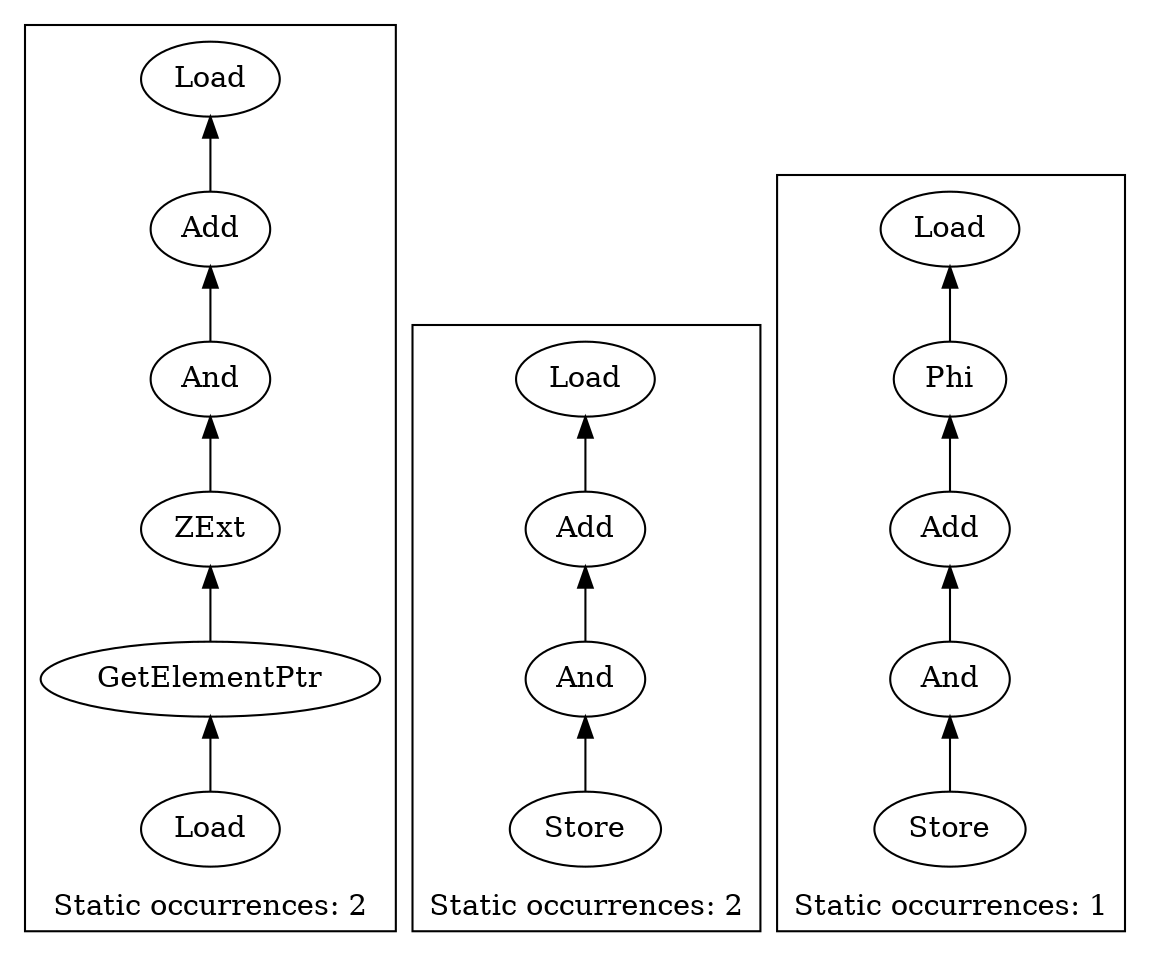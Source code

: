 strict digraph {
rankdir=BT
subgraph {
"0_200" [label="ZExt"]
"0_200" -> { "0_198" }
"0_202" [label="Load"]
"0_202" -> { "0_201" }
"0_201" [label="GetElementPtr"]
"0_201" -> { "0_200" }
"0_197" [label="Add"]
"0_197" -> { "0_192" }
"0_192" [label="Load"]
"0_198" [label="And"]
"0_198" -> { "0_197" }
cluster=true
label=<Static occurrences: 2>
}
subgraph {
"1_197" [label="Add"]
"1_197" -> { "1_192" }
"1_192" [label="Load"]
"1_199" [label="Store"]
"1_199" -> { "1_198" }
"1_198" [label="And"]
"1_198" -> { "1_197" }
cluster=true
label=<Static occurrences: 2>
}
subgraph {
"2_233" [label="Store"]
"2_233" -> { "2_232" }
"2_231" [label="Add"]
"2_231" -> { "2_225" }
"2_232" [label="And"]
"2_232" -> { "2_231" }
"2_225" [label="Phi"]
"2_225" -> { "2_208" }
"2_208" [label="Load"]
cluster=true
label=<Static occurrences: 1>
}
}
